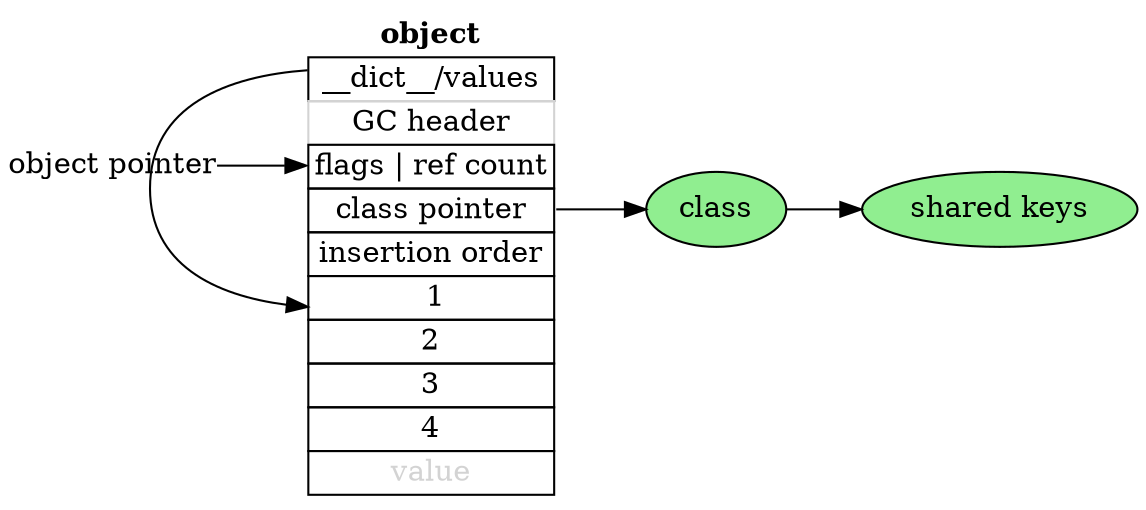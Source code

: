 digraph object_layout_4 {
    
    graph [ dpi = 300 ]; 
    
    rankdir = "LR"

    class [label="class"; fillcolor="lightgreen"; style="filled"]
    keys [label="shared keys"; fillcolor="lightgreen"; style="filled"]

    object [
        shape = none
        label = <<table border="0" cellspacing="0">
                    <tr><td><b>object</b></td></tr>
                    <tr><td port="values" border="1">__dict__/values</td></tr>
                    <tr><td border="1" color = "lightgrey" >GC header</td></tr>
                    <tr><td port="p0" border="1">flags | ref count</td></tr>
                    <tr><td port="cls" border="1">class pointer</td></tr>
                    <tr><td border="1">insertion order</td></tr>
                    <tr><td port="value0" border="1">     1    </td></tr>
                    <tr><td border="1"> 2 </td></tr>
                    <tr><td border="1"> 3 </td></tr>
                    <tr><td border="1"> 4 </td></tr>
                    <tr><td border="1"><font color = "lightgray">value</font></td></tr>
                </table>>
    ]

    op [label="object pointer"; shape="plain"]
    op -> object:p0

    object:cls -> class
    object:values -> object:value0
    class -> keys
}
